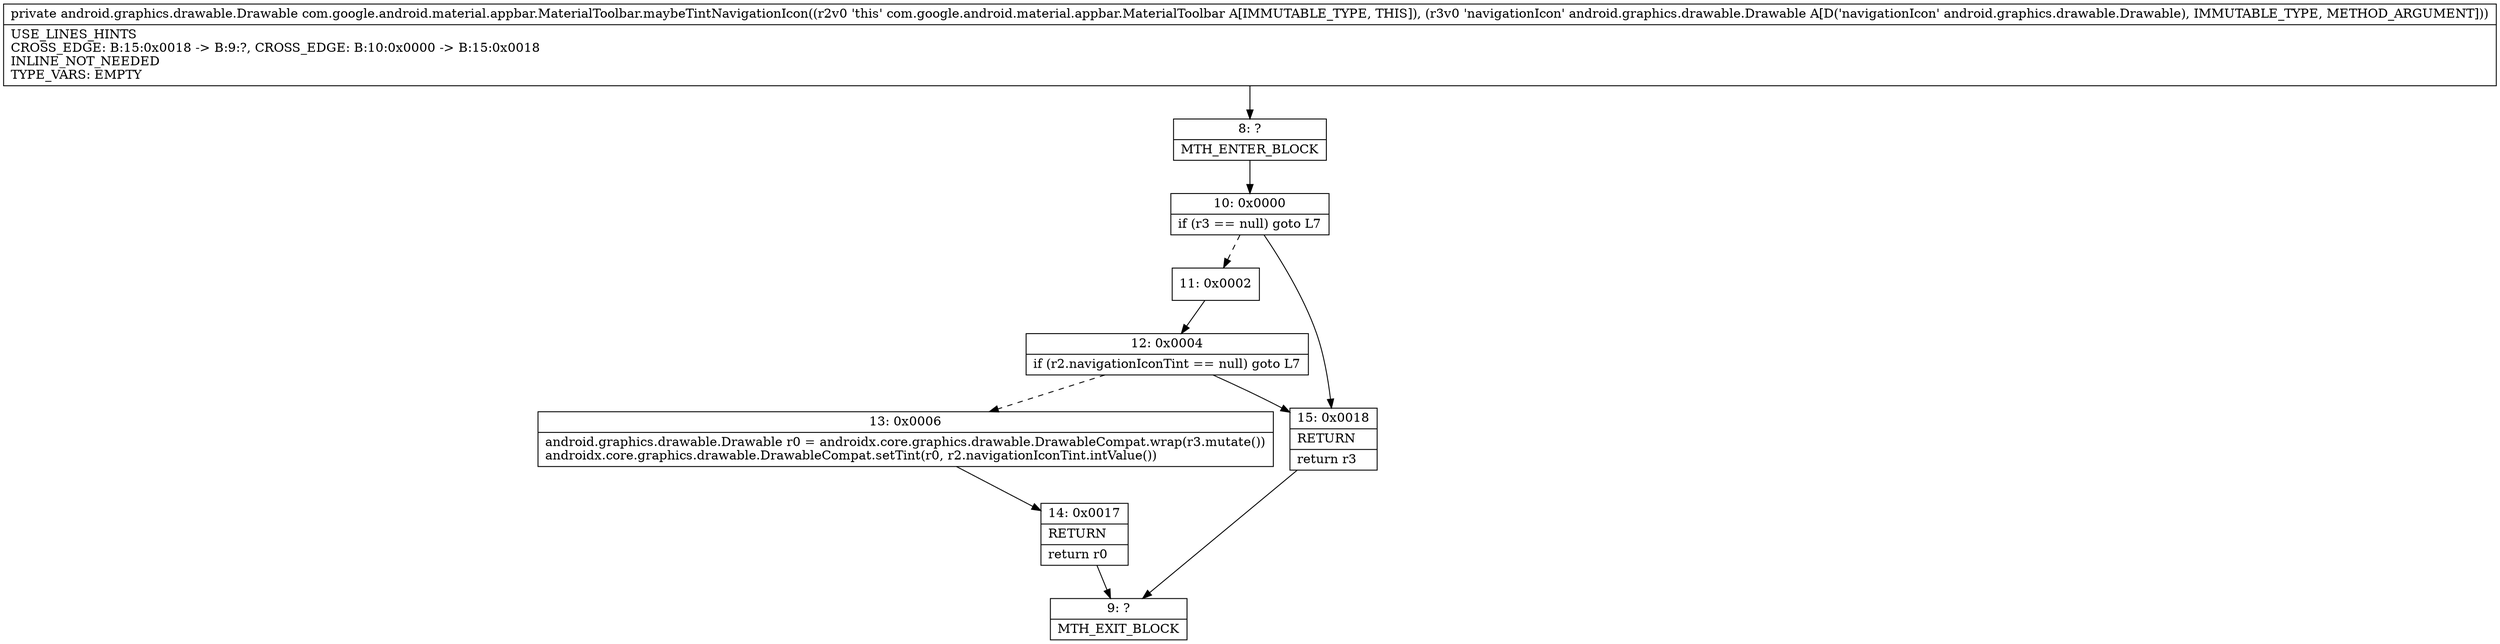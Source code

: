 digraph "CFG forcom.google.android.material.appbar.MaterialToolbar.maybeTintNavigationIcon(Landroid\/graphics\/drawable\/Drawable;)Landroid\/graphics\/drawable\/Drawable;" {
Node_8 [shape=record,label="{8\:\ ?|MTH_ENTER_BLOCK\l}"];
Node_10 [shape=record,label="{10\:\ 0x0000|if (r3 == null) goto L7\l}"];
Node_11 [shape=record,label="{11\:\ 0x0002}"];
Node_12 [shape=record,label="{12\:\ 0x0004|if (r2.navigationIconTint == null) goto L7\l}"];
Node_13 [shape=record,label="{13\:\ 0x0006|android.graphics.drawable.Drawable r0 = androidx.core.graphics.drawable.DrawableCompat.wrap(r3.mutate())\landroidx.core.graphics.drawable.DrawableCompat.setTint(r0, r2.navigationIconTint.intValue())\l}"];
Node_14 [shape=record,label="{14\:\ 0x0017|RETURN\l|return r0\l}"];
Node_9 [shape=record,label="{9\:\ ?|MTH_EXIT_BLOCK\l}"];
Node_15 [shape=record,label="{15\:\ 0x0018|RETURN\l|return r3\l}"];
MethodNode[shape=record,label="{private android.graphics.drawable.Drawable com.google.android.material.appbar.MaterialToolbar.maybeTintNavigationIcon((r2v0 'this' com.google.android.material.appbar.MaterialToolbar A[IMMUTABLE_TYPE, THIS]), (r3v0 'navigationIcon' android.graphics.drawable.Drawable A[D('navigationIcon' android.graphics.drawable.Drawable), IMMUTABLE_TYPE, METHOD_ARGUMENT]))  | USE_LINES_HINTS\lCROSS_EDGE: B:15:0x0018 \-\> B:9:?, CROSS_EDGE: B:10:0x0000 \-\> B:15:0x0018\lINLINE_NOT_NEEDED\lTYPE_VARS: EMPTY\l}"];
MethodNode -> Node_8;Node_8 -> Node_10;
Node_10 -> Node_11[style=dashed];
Node_10 -> Node_15;
Node_11 -> Node_12;
Node_12 -> Node_13[style=dashed];
Node_12 -> Node_15;
Node_13 -> Node_14;
Node_14 -> Node_9;
Node_15 -> Node_9;
}

